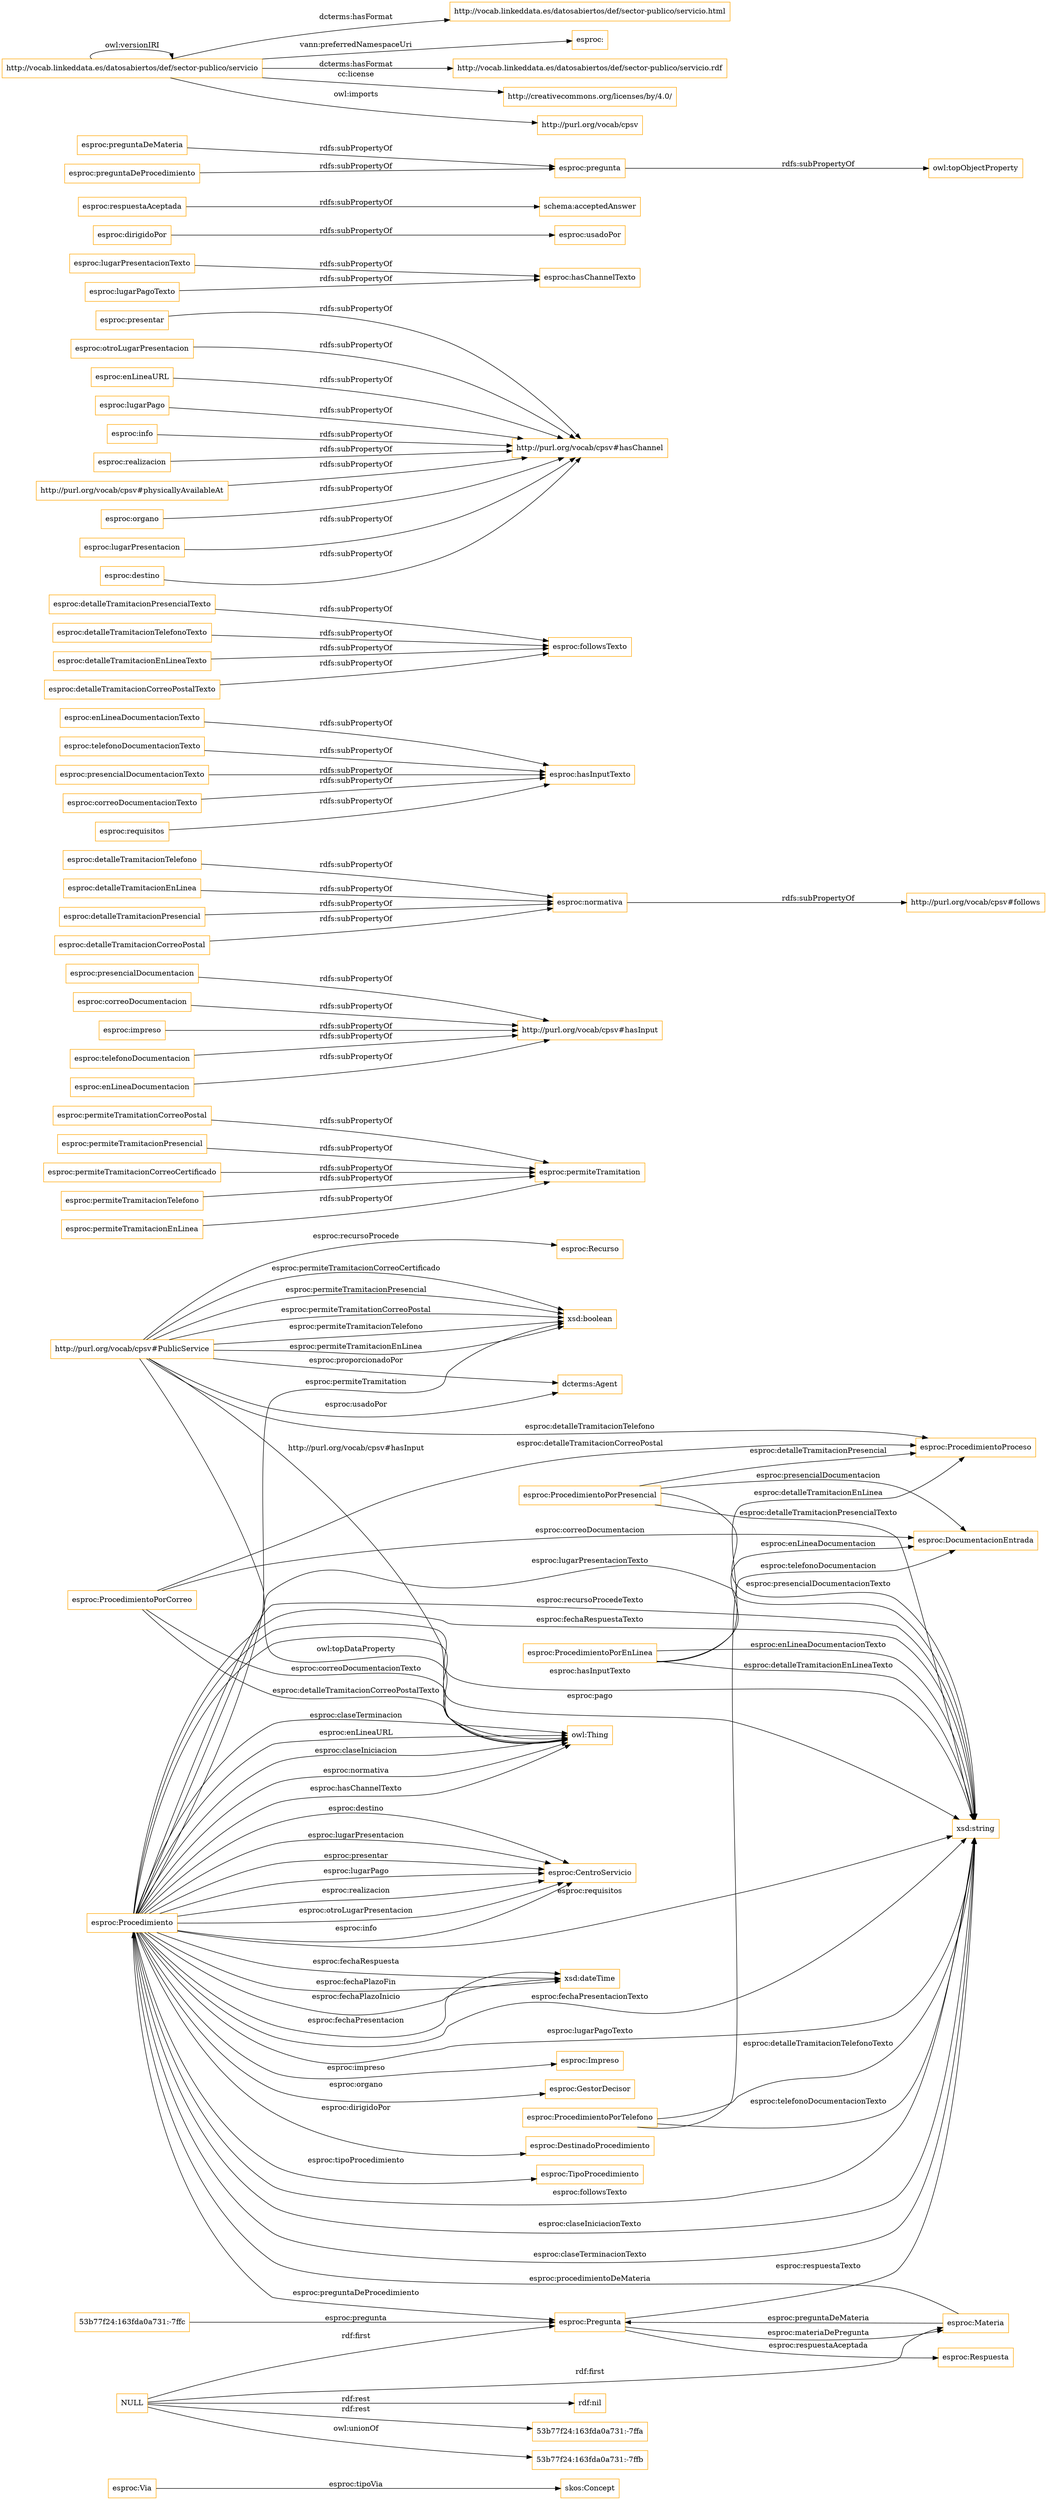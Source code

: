 digraph ar2dtool_diagram { 
rankdir=LR;
size="1501"
node [shape = rectangle, color="orange"]; "esproc:Via" "esproc:Recurso" "esproc:ProcedimientoPorEnLinea" "53b77f24:163fda0a731:-7ffc" "esproc:CentroServicio" "esproc:Respuesta" "esproc:Impreso" "esproc:GestorDecisor" "esproc:DocumentacionEntrada" "esproc:DestinadoProcedimiento" "esproc:TipoProcedimiento" "esproc:ProcedimientoPorCorreo" "esproc:ProcedimientoPorTelefono" "esproc:Procedimiento" "esproc:ProcedimientoProceso" "esproc:Pregunta" "skos:Concept" "esproc:Materia" "esproc:ProcedimientoPorPresencial" ; /*classes style*/
	"esproc:permiteTramitationCorreoPostal" -> "esproc:permiteTramitation" [ label = "rdfs:subPropertyOf" ];
	"esproc:permiteTramitacionPresencial" -> "esproc:permiteTramitation" [ label = "rdfs:subPropertyOf" ];
	"esproc:presencialDocumentacion" -> "http://purl.org/vocab/cpsv#hasInput" [ label = "rdfs:subPropertyOf" ];
	"esproc:detalleTramitacionTelefono" -> "esproc:normativa" [ label = "rdfs:subPropertyOf" ];
	"esproc:enLineaDocumentacionTexto" -> "esproc:hasInputTexto" [ label = "rdfs:subPropertyOf" ];
	"esproc:detalleTramitacionPresencialTexto" -> "esproc:followsTexto" [ label = "rdfs:subPropertyOf" ];
	"esproc:presentar" -> "http://purl.org/vocab/cpsv#hasChannel" [ label = "rdfs:subPropertyOf" ];
	"esproc:detalleTramitacionEnLinea" -> "esproc:normativa" [ label = "rdfs:subPropertyOf" ];
	"esproc:otroLugarPresentacion" -> "http://purl.org/vocab/cpsv#hasChannel" [ label = "rdfs:subPropertyOf" ];
	"esproc:enLineaURL" -> "http://purl.org/vocab/cpsv#hasChannel" [ label = "rdfs:subPropertyOf" ];
	"esproc:lugarPago" -> "http://purl.org/vocab/cpsv#hasChannel" [ label = "rdfs:subPropertyOf" ];
	"esproc:telefonoDocumentacionTexto" -> "esproc:hasInputTexto" [ label = "rdfs:subPropertyOf" ];
	"esproc:correoDocumentacion" -> "http://purl.org/vocab/cpsv#hasInput" [ label = "rdfs:subPropertyOf" ];
	"esproc:lugarPresentacionTexto" -> "esproc:hasChannelTexto" [ label = "rdfs:subPropertyOf" ];
	"esproc:permiteTramitacionCorreoCertificado" -> "esproc:permiteTramitation" [ label = "rdfs:subPropertyOf" ];
	"esproc:info" -> "http://purl.org/vocab/cpsv#hasChannel" [ label = "rdfs:subPropertyOf" ];
	"esproc:permiteTramitacionTelefono" -> "esproc:permiteTramitation" [ label = "rdfs:subPropertyOf" ];
	"esproc:impreso" -> "http://purl.org/vocab/cpsv#hasInput" [ label = "rdfs:subPropertyOf" ];
	"esproc:dirigidoPor" -> "esproc:usadoPor" [ label = "rdfs:subPropertyOf" ];
	"esproc:permiteTramitacionEnLinea" -> "esproc:permiteTramitation" [ label = "rdfs:subPropertyOf" ];
	"esproc:presencialDocumentacionTexto" -> "esproc:hasInputTexto" [ label = "rdfs:subPropertyOf" ];
	"esproc:realizacion" -> "http://purl.org/vocab/cpsv#hasChannel" [ label = "rdfs:subPropertyOf" ];
	"NULL" -> "rdf:nil" [ label = "rdf:rest" ];
	"NULL" -> "esproc:Pregunta" [ label = "rdf:first" ];
	"NULL" -> "53b77f24:163fda0a731:-7ffa" [ label = "rdf:rest" ];
	"NULL" -> "esproc:Materia" [ label = "rdf:first" ];
	"NULL" -> "53b77f24:163fda0a731:-7ffb" [ label = "owl:unionOf" ];
	"esproc:detalleTramitacionTelefonoTexto" -> "esproc:followsTexto" [ label = "rdfs:subPropertyOf" ];
	"esproc:detalleTramitacionEnLineaTexto" -> "esproc:followsTexto" [ label = "rdfs:subPropertyOf" ];
	"esproc:respuestaAceptada" -> "schema:acceptedAnswer" [ label = "rdfs:subPropertyOf" ];
	"esproc:detalleTramitacionPresencial" -> "esproc:normativa" [ label = "rdfs:subPropertyOf" ];
	"esproc:telefonoDocumentacion" -> "http://purl.org/vocab/cpsv#hasInput" [ label = "rdfs:subPropertyOf" ];
	"esproc:correoDocumentacionTexto" -> "esproc:hasInputTexto" [ label = "rdfs:subPropertyOf" ];
	"esproc:preguntaDeMateria" -> "esproc:pregunta" [ label = "rdfs:subPropertyOf" ];
	"esproc:detalleTramitacionCorreoPostal" -> "esproc:normativa" [ label = "rdfs:subPropertyOf" ];
	"http://purl.org/vocab/cpsv#physicallyAvailableAt" -> "http://purl.org/vocab/cpsv#hasChannel" [ label = "rdfs:subPropertyOf" ];
	"http://vocab.linkeddata.es/datosabiertos/def/sector-publico/servicio" -> "http://vocab.linkeddata.es/datosabiertos/def/sector-publico/servicio.html" [ label = "dcterms:hasFormat" ];
	"http://vocab.linkeddata.es/datosabiertos/def/sector-publico/servicio" -> "esproc:" [ label = "vann:preferredNamespaceUri" ];
	"http://vocab.linkeddata.es/datosabiertos/def/sector-publico/servicio" -> "http://vocab.linkeddata.es/datosabiertos/def/sector-publico/servicio.rdf" [ label = "dcterms:hasFormat" ];
	"http://vocab.linkeddata.es/datosabiertos/def/sector-publico/servicio" -> "http://vocab.linkeddata.es/datosabiertos/def/sector-publico/servicio" [ label = "owl:versionIRI" ];
	"http://vocab.linkeddata.es/datosabiertos/def/sector-publico/servicio" -> "http://creativecommons.org/licenses/by/4.0/" [ label = "cc:license" ];
	"http://vocab.linkeddata.es/datosabiertos/def/sector-publico/servicio" -> "http://purl.org/vocab/cpsv" [ label = "owl:imports" ];
	"esproc:requisitos" -> "esproc:hasInputTexto" [ label = "rdfs:subPropertyOf" ];
	"esproc:pregunta" -> "owl:topObjectProperty" [ label = "rdfs:subPropertyOf" ];
	"esproc:detalleTramitacionCorreoPostalTexto" -> "esproc:followsTexto" [ label = "rdfs:subPropertyOf" ];
	"esproc:organo" -> "http://purl.org/vocab/cpsv#hasChannel" [ label = "rdfs:subPropertyOf" ];
	"esproc:lugarPresentacion" -> "http://purl.org/vocab/cpsv#hasChannel" [ label = "rdfs:subPropertyOf" ];
	"esproc:enLineaDocumentacion" -> "http://purl.org/vocab/cpsv#hasInput" [ label = "rdfs:subPropertyOf" ];
	"esproc:preguntaDeProcedimiento" -> "esproc:pregunta" [ label = "rdfs:subPropertyOf" ];
	"esproc:lugarPagoTexto" -> "esproc:hasChannelTexto" [ label = "rdfs:subPropertyOf" ];
	"esproc:normativa" -> "http://purl.org/vocab/cpsv#follows" [ label = "rdfs:subPropertyOf" ];
	"esproc:destino" -> "http://purl.org/vocab/cpsv#hasChannel" [ label = "rdfs:subPropertyOf" ];
	"esproc:Procedimiento" -> "xsd:string" [ label = "esproc:lugarPresentacionTexto" ];
	"esproc:ProcedimientoPorPresencial" -> "xsd:string" [ label = "esproc:detalleTramitacionPresencialTexto" ];
	"esproc:Procedimiento" -> "xsd:string" [ label = "esproc:recursoProcedeTexto" ];
	"esproc:Procedimiento" -> "esproc:CentroServicio" [ label = "esproc:info" ];
	"http://purl.org/vocab/cpsv#PublicService" -> "xsd:boolean" [ label = "esproc:permiteTramitacionCorreoCertificado" ];
	"esproc:Procedimiento" -> "esproc:Impreso" [ label = "esproc:impreso" ];
	"53b77f24:163fda0a731:-7ffc" -> "esproc:Pregunta" [ label = "esproc:pregunta" ];
	"esproc:Via" -> "skos:Concept" [ label = "esproc:tipoVia" ];
	"esproc:Pregunta" -> "xsd:string" [ label = "esproc:respuestaTexto" ];
	"esproc:Procedimiento" -> "xsd:dateTime" [ label = "esproc:fechaRespuesta" ];
	"http://purl.org/vocab/cpsv#PublicService" -> "owl:Thing" [ label = "http://purl.org/vocab/cpsv#hasInput" ];
	"esproc:ProcedimientoPorTelefono" -> "xsd:string" [ label = "esproc:detalleTramitacionTelefonoTexto" ];
	"esproc:Procedimiento" -> "owl:Thing" [ label = "esproc:hasChannelTexto" ];
	"http://purl.org/vocab/cpsv#PublicService" -> "esproc:ProcedimientoProceso" [ label = "esproc:detalleTramitacionTelefono" ];
	"esproc:Procedimiento" -> "esproc:CentroServicio" [ label = "esproc:destino" ];
	"esproc:Procedimiento" -> "esproc:GestorDecisor" [ label = "esproc:organo" ];
	"esproc:Procedimiento" -> "xsd:string" [ label = "esproc:hasInputTexto" ];
	"esproc:Procedimiento" -> "esproc:DestinadoProcedimiento" [ label = "esproc:dirigidoPor" ];
	"esproc:Procedimiento" -> "xsd:string" [ label = "esproc:lugarPagoTexto" ];
	"http://purl.org/vocab/cpsv#PublicService" -> "dcterms:Agent" [ label = "esproc:usadoPor" ];
	"http://purl.org/vocab/cpsv#PublicService" -> "xsd:boolean" [ label = "esproc:permiteTramitacionPresencial" ];
	"http://purl.org/vocab/cpsv#PublicService" -> "xsd:boolean" [ label = "esproc:permiteTramitationCorreoPostal" ];
	"http://purl.org/vocab/cpsv#PublicService" -> "esproc:Recurso" [ label = "esproc:recursoProcede" ];
	"esproc:Procedimiento" -> "xsd:string" [ label = "esproc:requisitos" ];
	"esproc:ProcedimientoPorPresencial" -> "esproc:ProcedimientoProceso" [ label = "esproc:detalleTramitacionPresencial" ];
	"esproc:Procedimiento" -> "owl:Thing" [ label = "esproc:claseTerminacion" ];
	"esproc:Pregunta" -> "esproc:Materia" [ label = "esproc:materiaDePregunta" ];
	"esproc:ProcedimientoPorTelefono" -> "esproc:DocumentacionEntrada" [ label = "esproc:telefonoDocumentacion" ];
	"esproc:Materia" -> "esproc:Pregunta" [ label = "esproc:preguntaDeMateria" ];
	"esproc:Procedimiento" -> "xsd:dateTime" [ label = "esproc:fechaPlazoFin" ];
	"esproc:ProcedimientoPorTelefono" -> "xsd:string" [ label = "esproc:telefonoDocumentacionTexto" ];
	"esproc:Procedimiento" -> "xsd:string" [ label = "esproc:fechaPresentacionTexto" ];
	"esproc:Procedimiento" -> "xsd:string" [ label = "esproc:followsTexto" ];
	"esproc:ProcedimientoPorEnLinea" -> "xsd:string" [ label = "esproc:enLineaDocumentacionTexto" ];
	"esproc:Procedimiento" -> "xsd:dateTime" [ label = "esproc:fechaPlazoInicio" ];
	"esproc:Procedimiento" -> "esproc:CentroServicio" [ label = "esproc:lugarPresentacion" ];
	"esproc:ProcedimientoPorCorreo" -> "owl:Thing" [ label = "esproc:correoDocumentacionTexto" ];
	"esproc:ProcedimientoPorEnLinea" -> "esproc:DocumentacionEntrada" [ label = "esproc:enLineaDocumentacion" ];
	"esproc:Procedimiento" -> "xsd:string" [ label = "esproc:claseIniciacionTexto" ];
	"esproc:Procedimiento" -> "xsd:string" [ label = "esproc:claseTerminacionTexto" ];
	"http://purl.org/vocab/cpsv#PublicService" -> "xsd:boolean" [ label = "esproc:permiteTramitacionTelefono" ];
	"esproc:Procedimiento" -> "owl:Thing" [ label = "esproc:enLineaURL" ];
	"esproc:ProcedimientoPorPresencial" -> "xsd:string" [ label = "esproc:presencialDocumentacionTexto" ];
	"esproc:Procedimiento" -> "esproc:CentroServicio" [ label = "esproc:presentar" ];
	"esproc:Procedimiento" -> "xsd:string" [ label = "esproc:fechaRespuestaTexto" ];
	"http://purl.org/vocab/cpsv#PublicService" -> "xsd:boolean" [ label = "esproc:permiteTramitacionEnLinea" ];
	"esproc:ProcedimientoPorCorreo" -> "esproc:ProcedimientoProceso" [ label = "esproc:detalleTramitacionCorreoPostal" ];
	"esproc:ProcedimientoPorEnLinea" -> "esproc:ProcedimientoProceso" [ label = "esproc:detalleTramitacionEnLinea" ];
	"esproc:Materia" -> "esproc:Procedimiento" [ label = "esproc:procedimientoDeMateria" ];
	"esproc:Procedimiento" -> "owl:Thing" [ label = "esproc:claseIniciacion" ];
	"esproc:Procedimiento" -> "esproc:CentroServicio" [ label = "esproc:lugarPago" ];
	"esproc:Pregunta" -> "esproc:Respuesta" [ label = "esproc:respuestaAceptada" ];
	"esproc:ProcedimientoPorCorreo" -> "owl:Thing" [ label = "esproc:detalleTramitacionCorreoPostalTexto" ];
	"esproc:ProcedimientoPorPresencial" -> "esproc:DocumentacionEntrada" [ label = "esproc:presencialDocumentacion" ];
	"esproc:Procedimiento" -> "xsd:boolean" [ label = "esproc:permiteTramitation" ];
	"esproc:Procedimiento" -> "esproc:Pregunta" [ label = "esproc:preguntaDeProcedimiento" ];
	"esproc:Procedimiento" -> "xsd:dateTime" [ label = "esproc:fechaPresentacion" ];
	"esproc:Procedimiento" -> "xsd:string" [ label = "esproc:pago" ];
	"esproc:ProcedimientoPorEnLinea" -> "xsd:string" [ label = "esproc:detalleTramitacionEnLineaTexto" ];
	"esproc:Procedimiento" -> "owl:Thing" [ label = "esproc:normativa" ];
	"esproc:Procedimiento" -> "esproc:TipoProcedimiento" [ label = "esproc:tipoProcedimiento" ];
	"esproc:ProcedimientoPorCorreo" -> "esproc:DocumentacionEntrada" [ label = "esproc:correoDocumentacion" ];
	"esproc:Procedimiento" -> "esproc:CentroServicio" [ label = "esproc:realizacion" ];
	"http://purl.org/vocab/cpsv#PublicService" -> "owl:Thing" [ label = "owl:topDataProperty" ];
	"http://purl.org/vocab/cpsv#PublicService" -> "dcterms:Agent" [ label = "esproc:proporcionadoPor" ];
	"esproc:Procedimiento" -> "esproc:CentroServicio" [ label = "esproc:otroLugarPresentacion" ];

}
